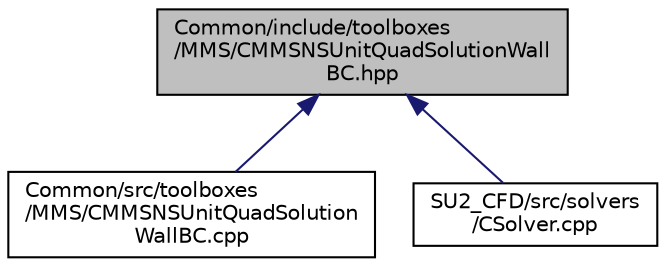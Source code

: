 digraph "Common/include/toolboxes/MMS/CMMSNSUnitQuadSolutionWallBC.hpp"
{
 // LATEX_PDF_SIZE
  edge [fontname="Helvetica",fontsize="10",labelfontname="Helvetica",labelfontsize="10"];
  node [fontname="Helvetica",fontsize="10",shape=record];
  Node1 [label="Common/include/toolboxes\l/MMS/CMMSNSUnitQuadSolutionWall\lBC.hpp",height=0.2,width=0.4,color="black", fillcolor="grey75", style="filled", fontcolor="black",tooltip="Header file for the class CMMSNSUnitQuadSolutionWallBC. The implementations are in the CMMSNSUnitQuad..."];
  Node1 -> Node2 [dir="back",color="midnightblue",fontsize="10",style="solid",fontname="Helvetica"];
  Node2 [label="Common/src/toolboxes\l/MMS/CMMSNSUnitQuadSolution\lWallBC.cpp",height=0.2,width=0.4,color="black", fillcolor="white", style="filled",URL="$CMMSNSUnitQuadSolutionWallBC_8cpp.html",tooltip="Implementations of the member functions of CMMSNSUnitQuadSolutionWallBC."];
  Node1 -> Node3 [dir="back",color="midnightblue",fontsize="10",style="solid",fontname="Helvetica"];
  Node3 [label="SU2_CFD/src/solvers\l/CSolver.cpp",height=0.2,width=0.4,color="black", fillcolor="white", style="filled",URL="$CSolver_8cpp.html",tooltip="Main subroutines for CSolver class."];
}
